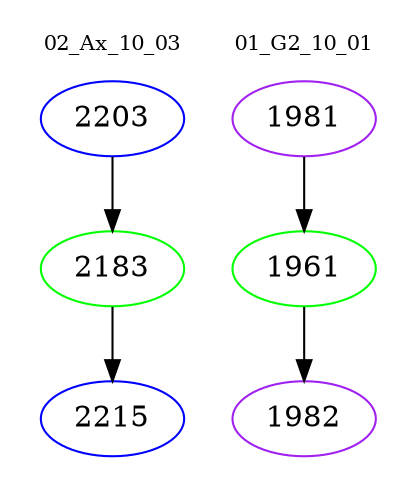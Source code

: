 digraph{
subgraph cluster_0 {
color = white
label = "02_Ax_10_03";
fontsize=10;
T0_2203 [label="2203", color="blue"]
T0_2203 -> T0_2183 [color="black"]
T0_2183 [label="2183", color="green"]
T0_2183 -> T0_2215 [color="black"]
T0_2215 [label="2215", color="blue"]
}
subgraph cluster_1 {
color = white
label = "01_G2_10_01";
fontsize=10;
T1_1981 [label="1981", color="purple"]
T1_1981 -> T1_1961 [color="black"]
T1_1961 [label="1961", color="green"]
T1_1961 -> T1_1982 [color="black"]
T1_1982 [label="1982", color="purple"]
}
}
